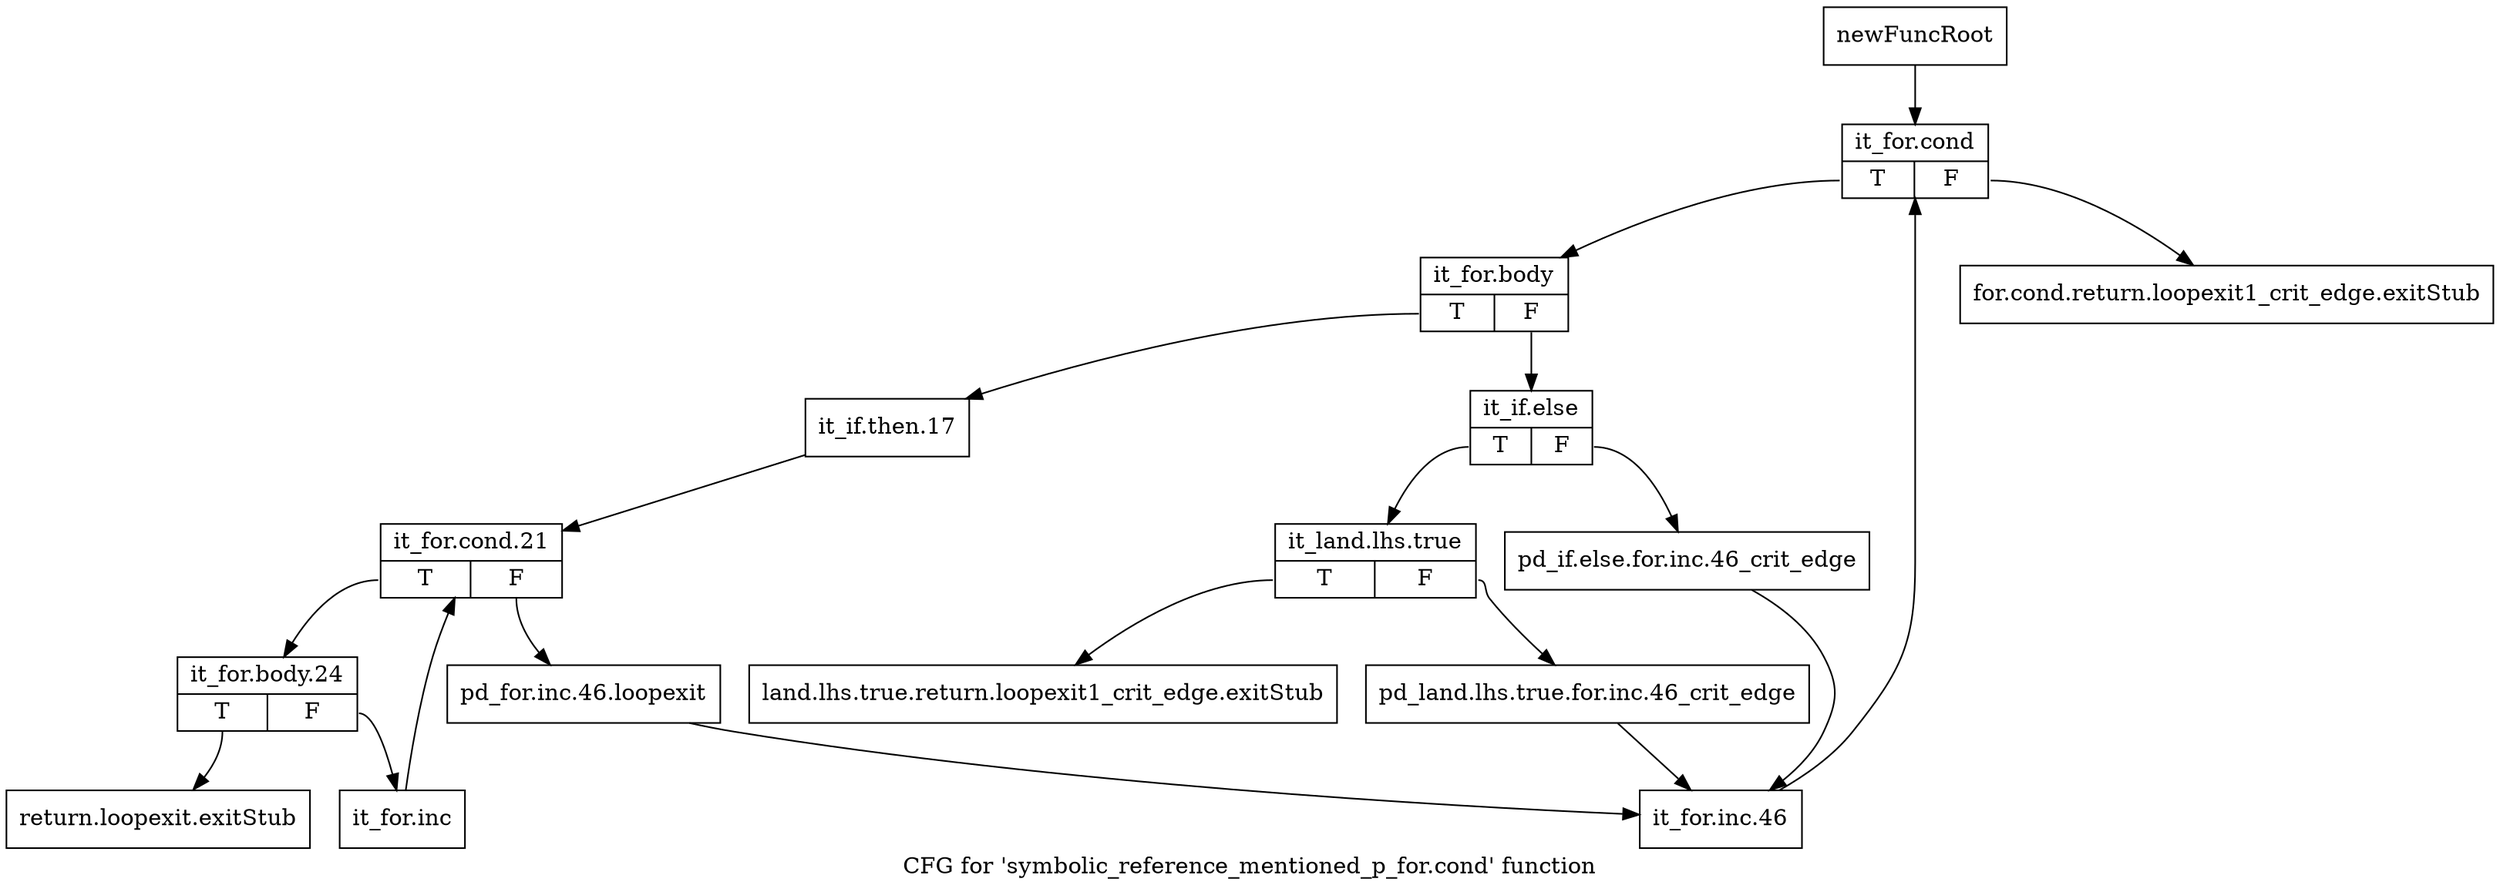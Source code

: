 digraph "CFG for 'symbolic_reference_mentioned_p_for.cond' function" {
	label="CFG for 'symbolic_reference_mentioned_p_for.cond' function";

	Node0xc6cb5d0 [shape=record,label="{newFuncRoot}"];
	Node0xc6cb5d0 -> Node0xc6cb710;
	Node0xc6cb620 [shape=record,label="{for.cond.return.loopexit1_crit_edge.exitStub}"];
	Node0xc6cb670 [shape=record,label="{land.lhs.true.return.loopexit1_crit_edge.exitStub}"];
	Node0xc6cb6c0 [shape=record,label="{return.loopexit.exitStub}"];
	Node0xc6cb710 [shape=record,label="{it_for.cond|{<s0>T|<s1>F}}"];
	Node0xc6cb710:s0 -> Node0xc6cb760;
	Node0xc6cb710:s1 -> Node0xc6cb620;
	Node0xc6cb760 [shape=record,label="{it_for.body|{<s0>T|<s1>F}}"];
	Node0xc6cb760:s0 -> Node0xc6cb8f0;
	Node0xc6cb760:s1 -> Node0xc6cb7b0;
	Node0xc6cb7b0 [shape=record,label="{it_if.else|{<s0>T|<s1>F}}"];
	Node0xc6cb7b0:s0 -> Node0xc6cb850;
	Node0xc6cb7b0:s1 -> Node0xc6cb800;
	Node0xc6cb800 [shape=record,label="{pd_if.else.for.inc.46_crit_edge}"];
	Node0xc6cb800 -> Node0xc6cb9e0;
	Node0xc6cb850 [shape=record,label="{it_land.lhs.true|{<s0>T|<s1>F}}"];
	Node0xc6cb850:s0 -> Node0xc6cb670;
	Node0xc6cb850:s1 -> Node0xc6cb8a0;
	Node0xc6cb8a0 [shape=record,label="{pd_land.lhs.true.for.inc.46_crit_edge}"];
	Node0xc6cb8a0 -> Node0xc6cb9e0;
	Node0xc6cb8f0 [shape=record,label="{it_if.then.17}"];
	Node0xc6cb8f0 -> Node0xc6cb940;
	Node0xc6cb940 [shape=record,label="{it_for.cond.21|{<s0>T|<s1>F}}"];
	Node0xc6cb940:s0 -> Node0xc6cba30;
	Node0xc6cb940:s1 -> Node0xc6cb990;
	Node0xc6cb990 [shape=record,label="{pd_for.inc.46.loopexit}"];
	Node0xc6cb990 -> Node0xc6cb9e0;
	Node0xc6cb9e0 [shape=record,label="{it_for.inc.46}"];
	Node0xc6cb9e0 -> Node0xc6cb710;
	Node0xc6cba30 [shape=record,label="{it_for.body.24|{<s0>T|<s1>F}}"];
	Node0xc6cba30:s0 -> Node0xc6cb6c0;
	Node0xc6cba30:s1 -> Node0xc6cba80;
	Node0xc6cba80 [shape=record,label="{it_for.inc}"];
	Node0xc6cba80 -> Node0xc6cb940;
}
